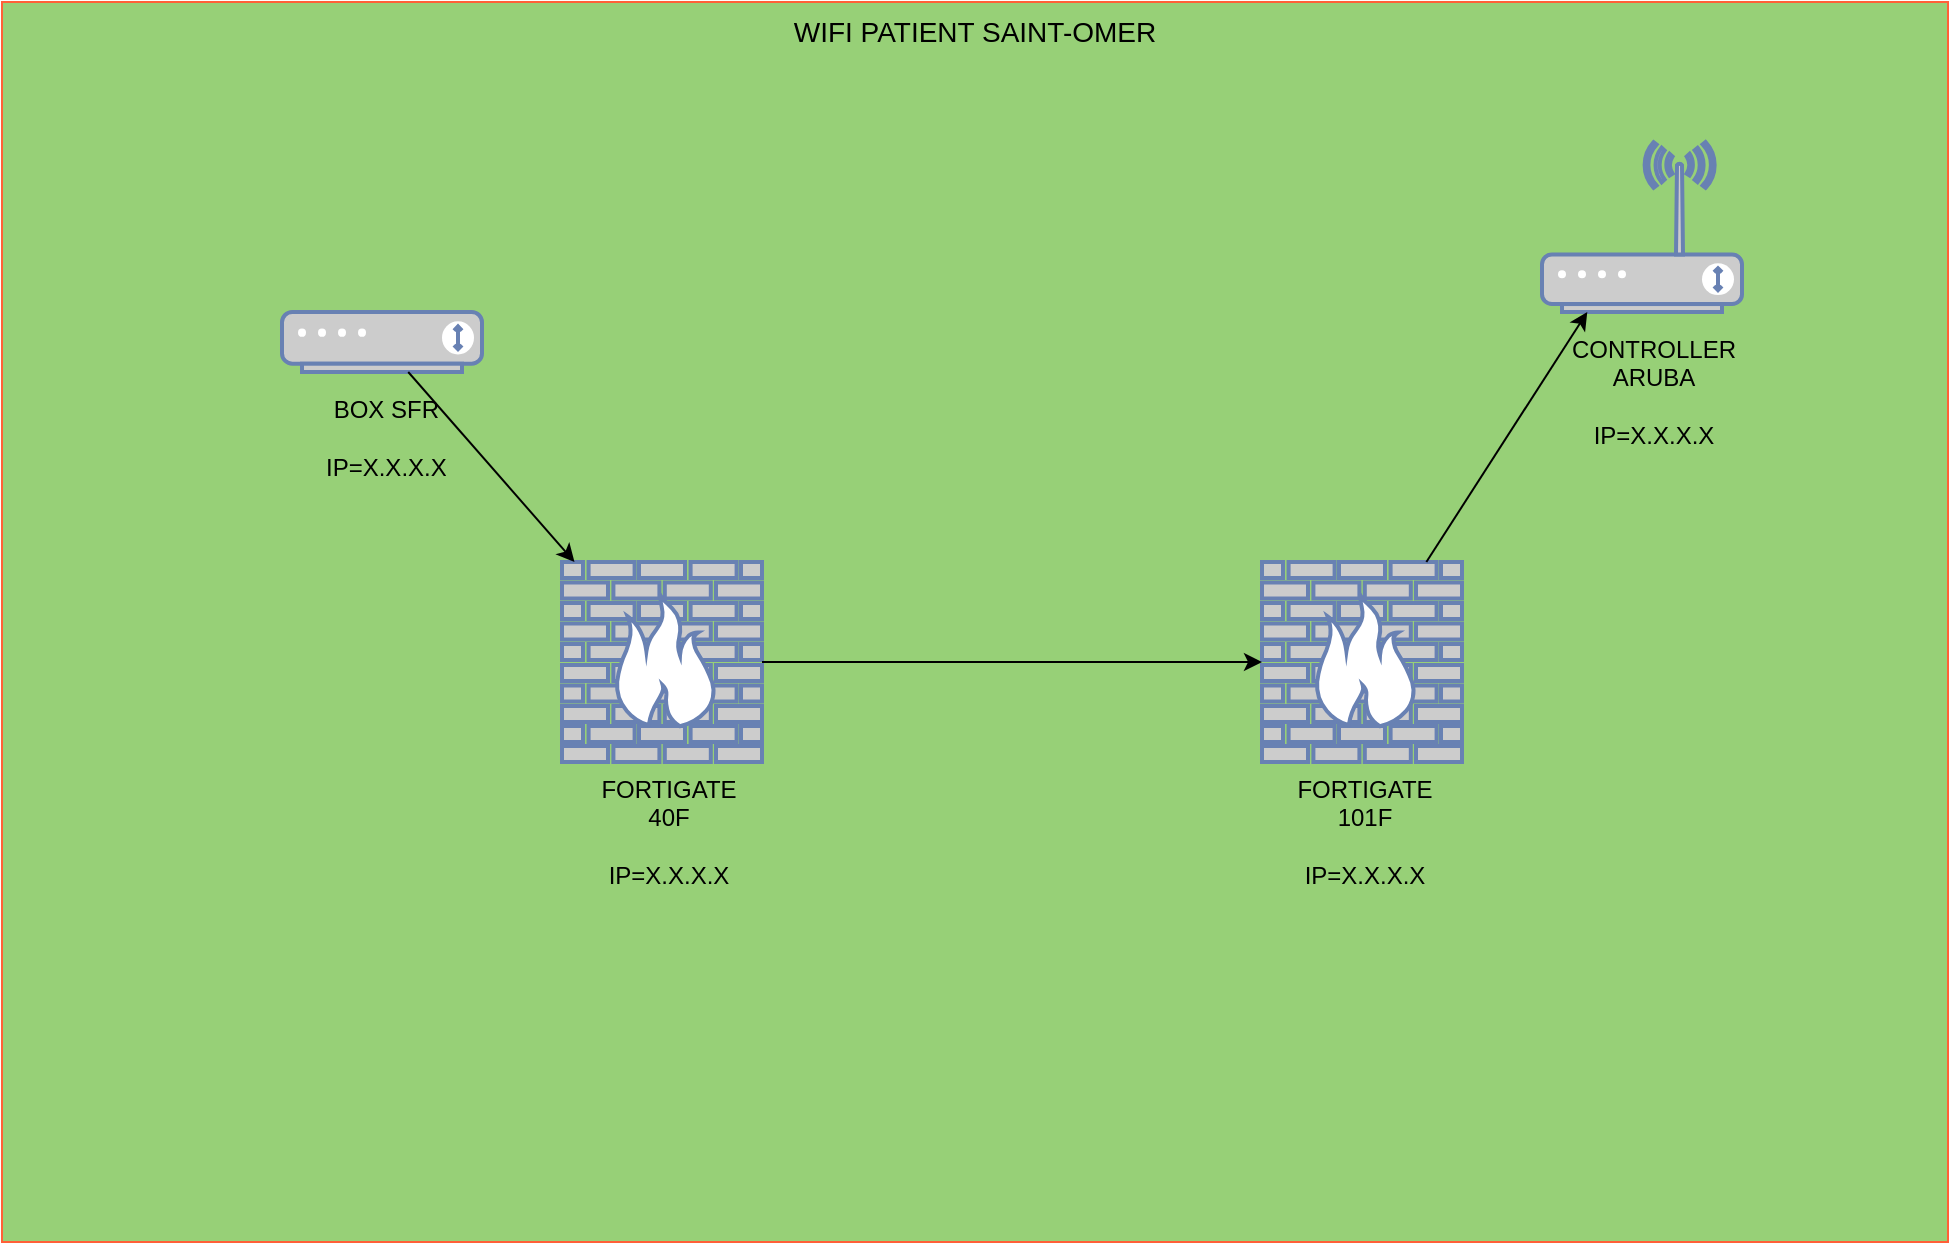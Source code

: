 <mxfile version="24.6.2" type="github">
  <diagram name="Page-1" id="0Ogi5G-W8M8w-B_s7_Yn">
    <mxGraphModel dx="1434" dy="741" grid="1" gridSize="10" guides="1" tooltips="1" connect="1" arrows="1" fold="1" page="1" pageScale="1" pageWidth="850" pageHeight="1100" math="0" shadow="0">
      <root>
        <mxCell id="0" />
        <mxCell id="1" parent="0" />
        <mxCell id="xM5PD4kJGNp6XwFWv_8--1" value="WIFI PATIENT SAINT-OMER" style="whiteSpace=wrap;html=1;fontSize=14;verticalAlign=top;strokeColor=#FF6038;fillColor=#97D077;" vertex="1" parent="1">
          <mxGeometry x="260" y="450" width="973" height="620" as="geometry" />
        </mxCell>
        <mxCell id="xM5PD4kJGNp6XwFWv_8--2" value="" style="fontColor=#0066CC;verticalAlign=top;verticalLabelPosition=bottom;labelPosition=center;align=center;html=1;outlineConnect=0;fillColor=#CCCCCC;strokeColor=#6881B3;gradientColor=none;gradientDirection=north;strokeWidth=2;shape=mxgraph.networks.firewall;" vertex="1" parent="1">
          <mxGeometry x="540" y="730" width="100" height="100" as="geometry" />
        </mxCell>
        <mxCell id="xM5PD4kJGNp6XwFWv_8--3" value="" style="fontColor=#0066CC;verticalAlign=top;verticalLabelPosition=bottom;labelPosition=center;align=center;html=1;outlineConnect=0;fillColor=#CCCCCC;strokeColor=#6881B3;gradientColor=none;gradientDirection=north;strokeWidth=2;shape=mxgraph.networks.modem;" vertex="1" parent="1">
          <mxGeometry x="400" y="605" width="100" height="30" as="geometry" />
        </mxCell>
        <mxCell id="xM5PD4kJGNp6XwFWv_8--4" value="" style="endArrow=classic;html=1;rounded=0;" edge="1" parent="1" source="xM5PD4kJGNp6XwFWv_8--3" target="xM5PD4kJGNp6XwFWv_8--2">
          <mxGeometry width="50" height="50" relative="1" as="geometry">
            <mxPoint x="420" y="780" as="sourcePoint" />
            <mxPoint x="470" y="730" as="targetPoint" />
          </mxGeometry>
        </mxCell>
        <mxCell id="xM5PD4kJGNp6XwFWv_8--5" value="" style="fontColor=#0066CC;verticalAlign=top;verticalLabelPosition=bottom;labelPosition=center;align=center;html=1;outlineConnect=0;fillColor=#CCCCCC;strokeColor=#6881B3;gradientColor=none;gradientDirection=north;strokeWidth=2;shape=mxgraph.networks.firewall;" vertex="1" parent="1">
          <mxGeometry x="890" y="730" width="100" height="100" as="geometry" />
        </mxCell>
        <mxCell id="xM5PD4kJGNp6XwFWv_8--6" value="" style="endArrow=classic;html=1;rounded=0;" edge="1" parent="1" source="xM5PD4kJGNp6XwFWv_8--2" target="xM5PD4kJGNp6XwFWv_8--5">
          <mxGeometry width="50" height="50" relative="1" as="geometry">
            <mxPoint x="660" y="960" as="sourcePoint" />
            <mxPoint x="710" y="910" as="targetPoint" />
          </mxGeometry>
        </mxCell>
        <mxCell id="xM5PD4kJGNp6XwFWv_8--7" value="&lt;div align=&quot;center&quot;&gt;BOX SFR &lt;br&gt;&lt;/div&gt;&lt;div align=&quot;center&quot;&gt;&lt;br&gt;&lt;/div&gt;&lt;div align=&quot;center&quot;&gt;IP=X.X.X.X&lt;br&gt;&lt;/div&gt;" style="text;html=1;whiteSpace=wrap;overflow=hidden;rounded=0;" vertex="1" parent="1">
          <mxGeometry x="420" y="640" width="70" height="60" as="geometry" />
        </mxCell>
        <mxCell id="xM5PD4kJGNp6XwFWv_8--8" value="&lt;div align=&quot;center&quot;&gt;FORTIGATE 40F &lt;br&gt;&lt;/div&gt;&lt;div align=&quot;center&quot;&gt;&lt;br&gt;&lt;/div&gt;&lt;div align=&quot;center&quot;&gt;IP=X.X.X.X&lt;br&gt;&lt;/div&gt;" style="text;html=1;whiteSpace=wrap;overflow=hidden;rounded=0;" vertex="1" parent="1">
          <mxGeometry x="555" y="830" width="75" height="80" as="geometry" />
        </mxCell>
        <mxCell id="xM5PD4kJGNp6XwFWv_8--9" value="&lt;div align=&quot;center&quot;&gt;FORTIGATE 101F &lt;br&gt;&lt;/div&gt;&lt;div align=&quot;center&quot;&gt;&lt;br&gt;&lt;/div&gt;&lt;div align=&quot;center&quot;&gt;IP=X.X.X.X&lt;br&gt;&lt;/div&gt;" style="text;html=1;whiteSpace=wrap;overflow=hidden;rounded=0;" vertex="1" parent="1">
          <mxGeometry x="902.5" y="830" width="75" height="80" as="geometry" />
        </mxCell>
        <mxCell id="xM5PD4kJGNp6XwFWv_8--14" value="" style="fontColor=#0066CC;verticalAlign=top;verticalLabelPosition=bottom;labelPosition=center;align=center;html=1;outlineConnect=0;fillColor=#CCCCCC;strokeColor=#6881B3;gradientColor=none;gradientDirection=north;strokeWidth=2;shape=mxgraph.networks.wireless_modem;" vertex="1" parent="1">
          <mxGeometry x="1030" y="520" width="100" height="85" as="geometry" />
        </mxCell>
        <mxCell id="xM5PD4kJGNp6XwFWv_8--15" value="" style="endArrow=classic;html=1;rounded=0;" edge="1" parent="1" source="xM5PD4kJGNp6XwFWv_8--5" target="xM5PD4kJGNp6XwFWv_8--14">
          <mxGeometry width="50" height="50" relative="1" as="geometry">
            <mxPoint x="1020" y="700" as="sourcePoint" />
            <mxPoint x="1070" y="650" as="targetPoint" />
          </mxGeometry>
        </mxCell>
        <mxCell id="xM5PD4kJGNp6XwFWv_8--16" value="&lt;div align=&quot;center&quot;&gt;CONTROLLER&lt;/div&gt;&lt;div align=&quot;center&quot;&gt;ARUBA&lt;br&gt;&lt;/div&gt;&lt;div align=&quot;center&quot;&gt;&lt;br&gt;&lt;/div&gt;&lt;div align=&quot;center&quot;&gt;IP=X.X.X.X&lt;br&gt;&lt;/div&gt;" style="text;html=1;whiteSpace=wrap;overflow=hidden;rounded=0;" vertex="1" parent="1">
          <mxGeometry x="1042.5" y="610" width="107.5" height="80" as="geometry" />
        </mxCell>
      </root>
    </mxGraphModel>
  </diagram>
</mxfile>
